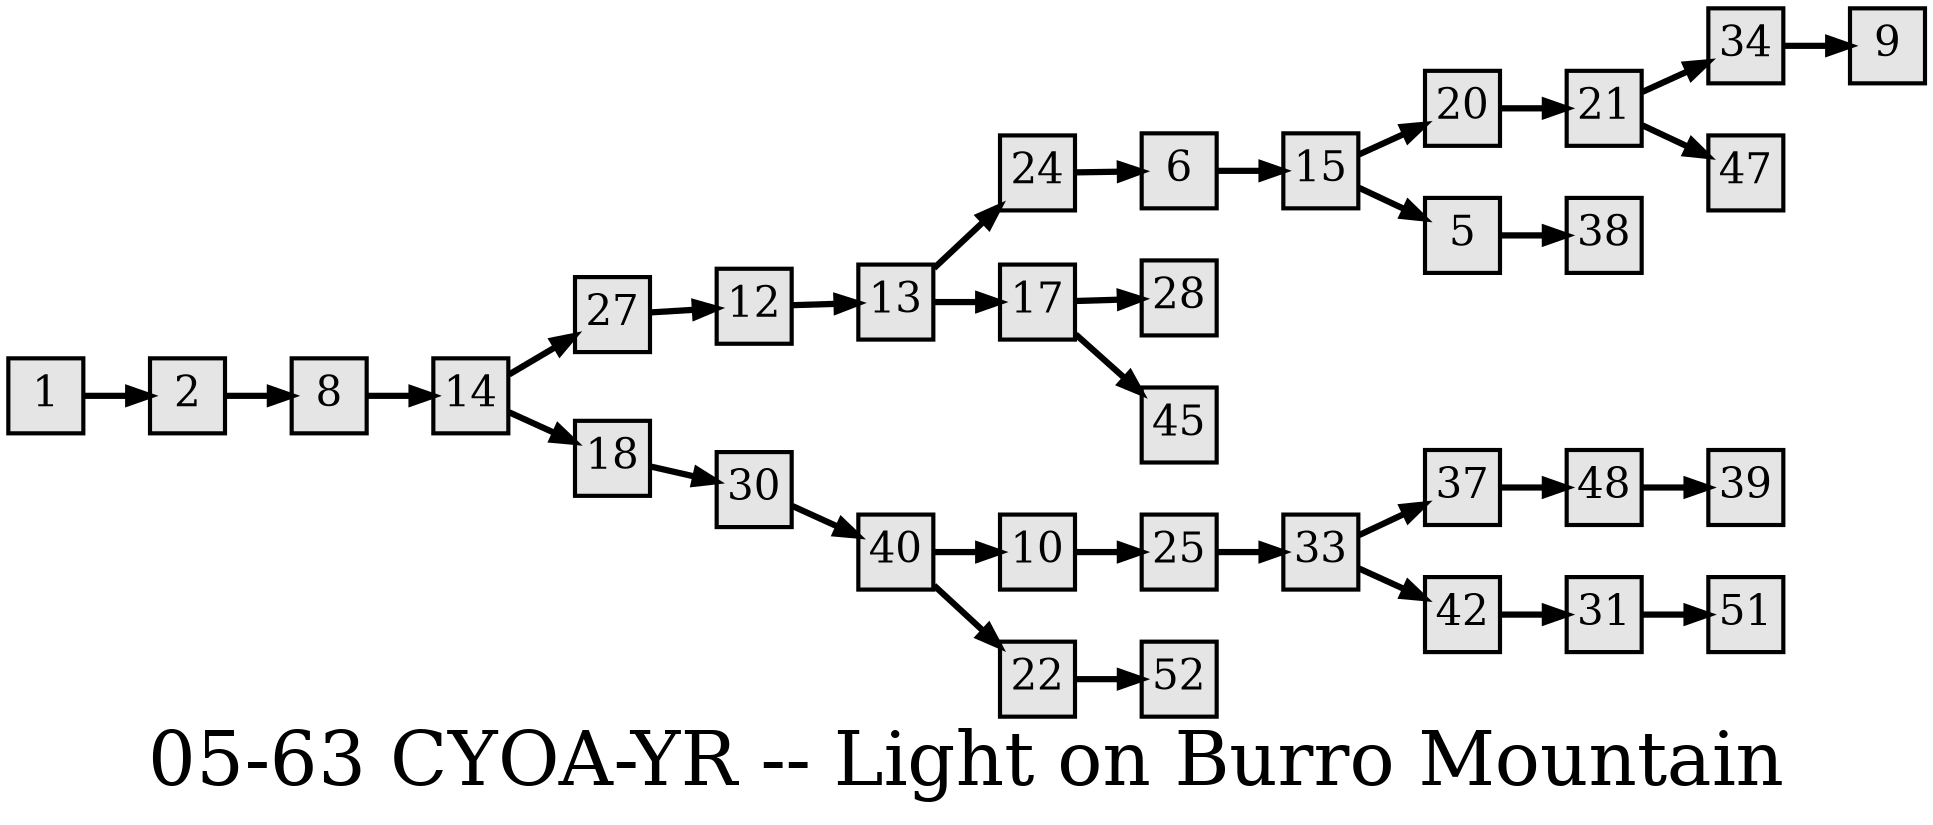 digraph g{
  graph [ label="05-63 CYOA-YR -- Light on Burro Mountain" rankdir=LR, ordering=out, fontsize=36, nodesep="0.35", ranksep="0.45"];
  node  [shape=rect, penwidth=2, fontsize=20, style=filled, fillcolor=grey90, margin="0,0", labelfloat=true, regular=true, fixedsize=true];
  edge  [labelfloat=true, penwidth=3, fontsize=12];

  1 -> 2;
  2 -> 8;
  5 -> 38;
  6 -> 15;
  8 -> 14;
  10 -> 25;
  12 -> 13;
  13 -> 24;
  13 -> 17;
  14 -> 27;
  14 -> 18;
  15 -> 20;
  15 -> 5;
  17 -> 28;
  17 -> 45;
  18 -> 30;
  20 -> 21;
  21 -> 34;
  21 -> 47;
  22 -> 52;
  24 -> 6;
  25 -> 33;
  27 -> 12;
  30 -> 40;
  31 -> 51;
  33 -> 37;
  33 -> 42;
  34 -> 9;
  37 -> 48;
  40 -> 10;
  40 -> 22;
  42 -> 31;
  48 -> 39;
}

